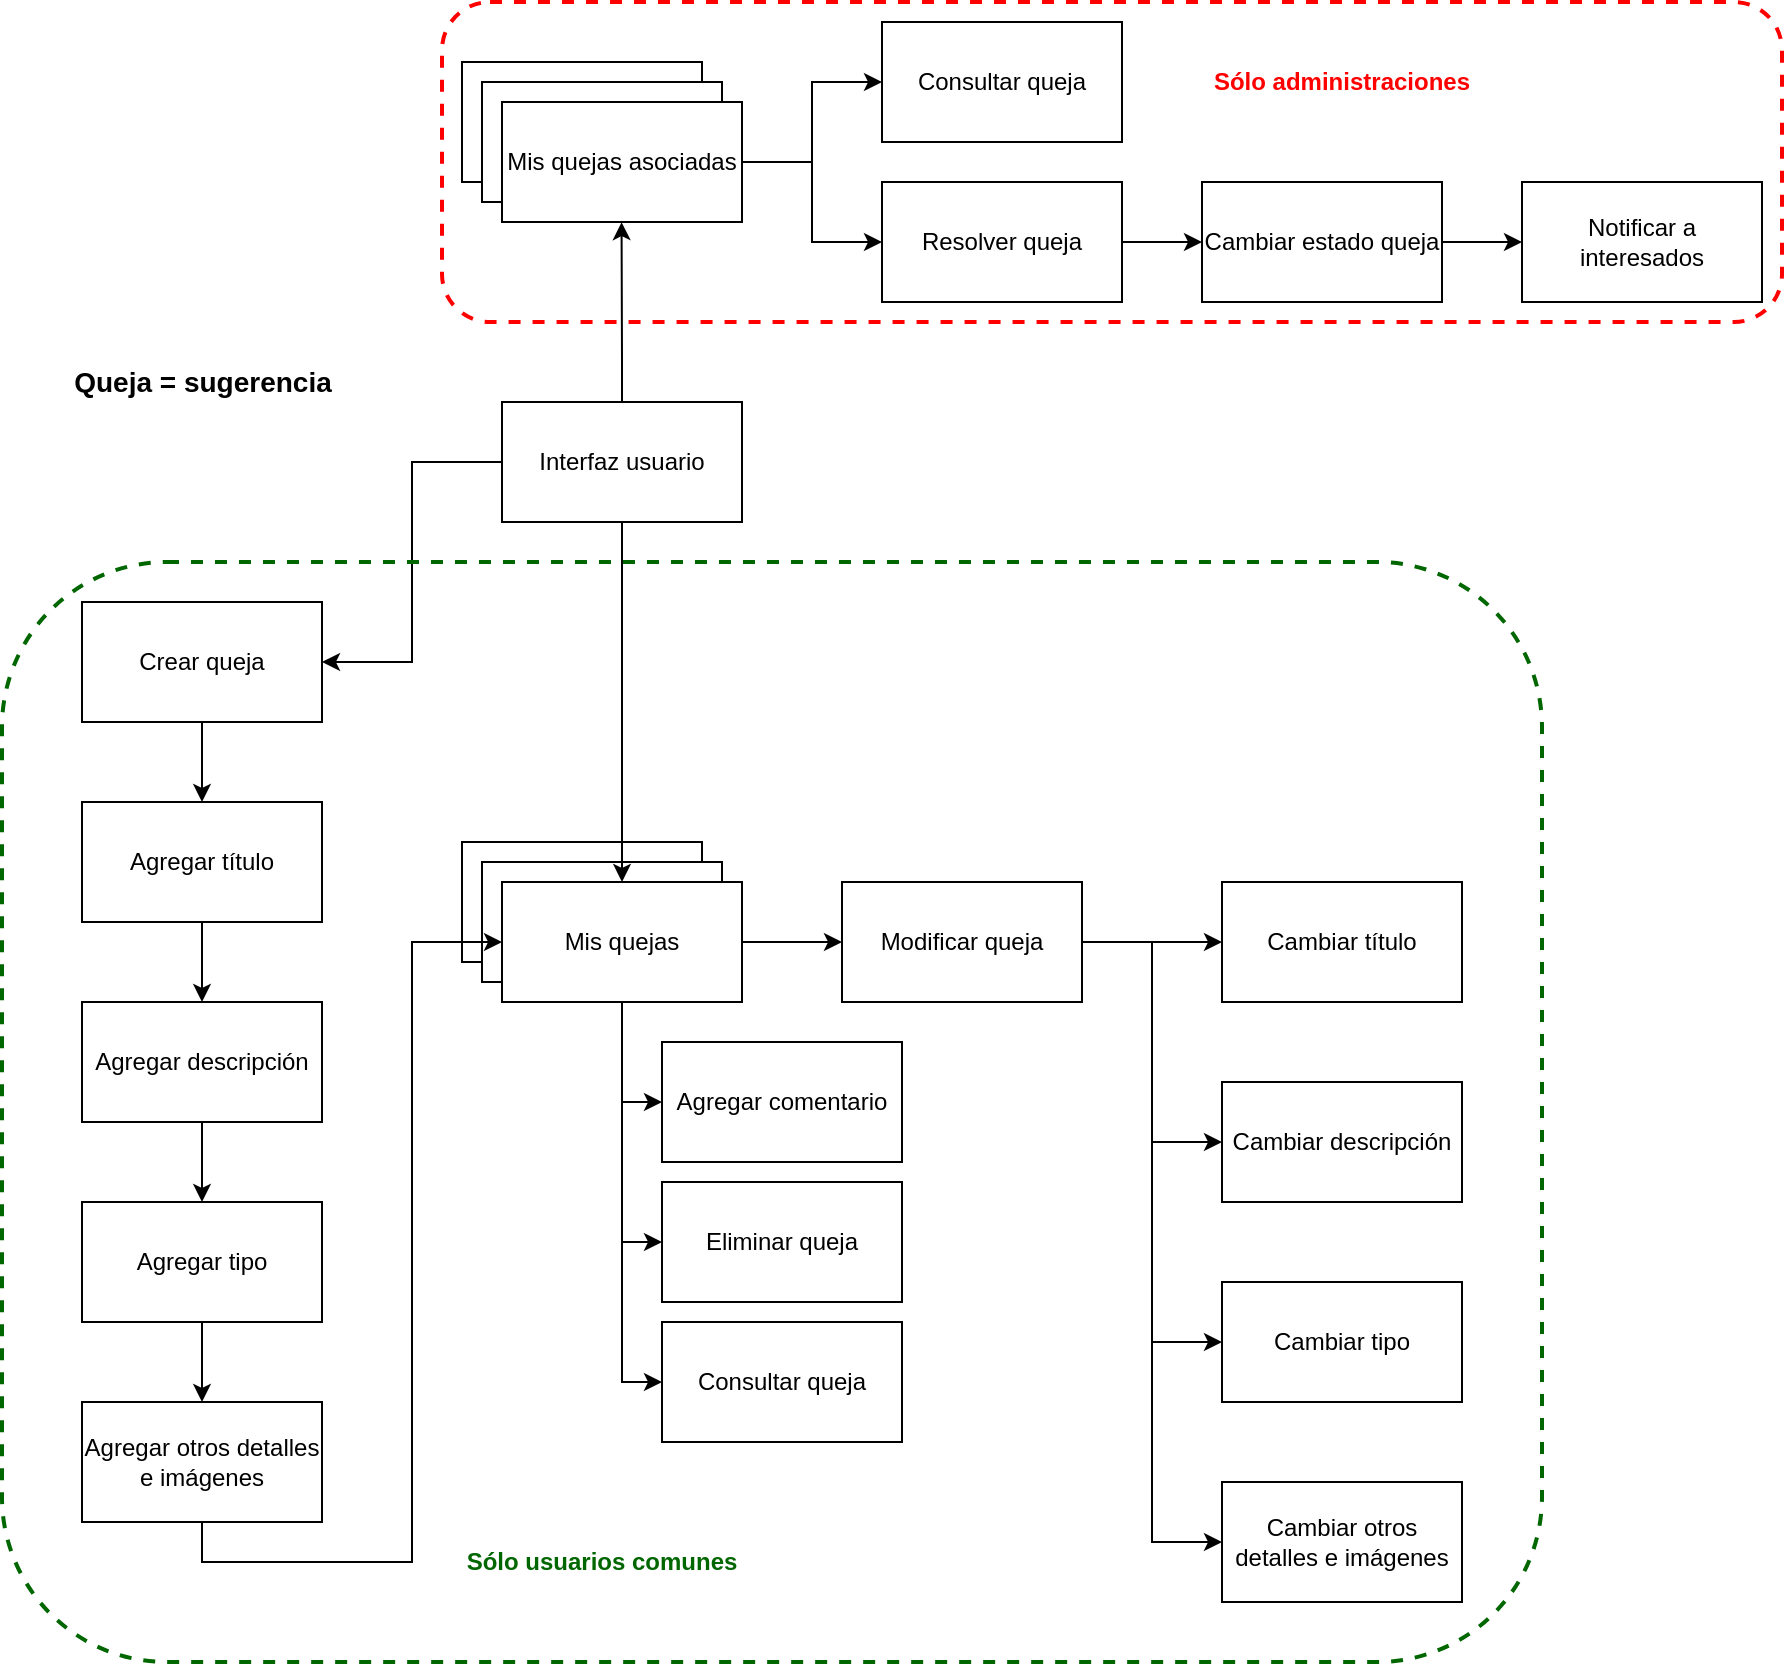 <mxfile version="13.10.9" type="device"><diagram id="sAkFdntxxVKDGzRh1vf1" name="Page-1"><mxGraphModel dx="1422" dy="1941" grid="1" gridSize="10" guides="1" tooltips="1" connect="1" arrows="1" fold="1" page="1" pageScale="1" pageWidth="827" pageHeight="1169" math="0" shadow="0"><root><mxCell id="0"/><mxCell id="1" parent="0"/><mxCell id="Bn__qHzrrqRkop1zz7Qq-13" value="" style="edgeStyle=orthogonalEdgeStyle;rounded=0;orthogonalLoop=1;jettySize=auto;html=1;" parent="1" source="Bn__qHzrrqRkop1zz7Qq-1" target="Bn__qHzrrqRkop1zz7Qq-5" edge="1"><mxGeometry relative="1" as="geometry"/></mxCell><mxCell id="Bn__qHzrrqRkop1zz7Qq-1" value="Crear queja" style="rounded=0;whiteSpace=wrap;html=1;" parent="1" vertex="1"><mxGeometry x="90" y="220" width="120" height="60" as="geometry"/></mxCell><mxCell id="Bn__qHzrrqRkop1zz7Qq-3" value="Queja = sugerencia" style="text;html=1;align=center;verticalAlign=middle;resizable=0;points=[];autosize=1;fontStyle=1;fontSize=14;" parent="1" vertex="1"><mxGeometry x="80" y="100" width="140" height="20" as="geometry"/></mxCell><mxCell id="Bn__qHzrrqRkop1zz7Qq-4" value="Eliminar queja" style="rounded=0;whiteSpace=wrap;html=1;" parent="1" vertex="1"><mxGeometry x="380" y="510" width="120" height="60" as="geometry"/></mxCell><mxCell id="Bn__qHzrrqRkop1zz7Qq-14" value="" style="edgeStyle=orthogonalEdgeStyle;rounded=0;orthogonalLoop=1;jettySize=auto;html=1;" parent="1" source="Bn__qHzrrqRkop1zz7Qq-5" target="Bn__qHzrrqRkop1zz7Qq-6" edge="1"><mxGeometry relative="1" as="geometry"/></mxCell><mxCell id="Bn__qHzrrqRkop1zz7Qq-5" value="Agregar título" style="rounded=0;whiteSpace=wrap;html=1;" parent="1" vertex="1"><mxGeometry x="90" y="320" width="120" height="60" as="geometry"/></mxCell><mxCell id="Bn__qHzrrqRkop1zz7Qq-15" value="" style="edgeStyle=orthogonalEdgeStyle;rounded=0;orthogonalLoop=1;jettySize=auto;html=1;" parent="1" source="Bn__qHzrrqRkop1zz7Qq-6" target="Bn__qHzrrqRkop1zz7Qq-7" edge="1"><mxGeometry relative="1" as="geometry"/></mxCell><mxCell id="Bn__qHzrrqRkop1zz7Qq-6" value="Agregar descripción" style="rounded=0;whiteSpace=wrap;html=1;" parent="1" vertex="1"><mxGeometry x="90" y="420" width="120" height="60" as="geometry"/></mxCell><mxCell id="Bn__qHzrrqRkop1zz7Qq-16" value="" style="edgeStyle=orthogonalEdgeStyle;rounded=0;orthogonalLoop=1;jettySize=auto;html=1;" parent="1" source="Bn__qHzrrqRkop1zz7Qq-7" target="Bn__qHzrrqRkop1zz7Qq-8" edge="1"><mxGeometry relative="1" as="geometry"/></mxCell><mxCell id="Bn__qHzrrqRkop1zz7Qq-7" value="Agregar tipo" style="whiteSpace=wrap;html=1;" parent="1" vertex="1"><mxGeometry x="90" y="520" width="120" height="60" as="geometry"/></mxCell><mxCell id="Bn__qHzrrqRkop1zz7Qq-8" value="Agregar otros detalles e imágenes" style="whiteSpace=wrap;html=1;" parent="1" vertex="1"><mxGeometry x="90" y="620" width="120" height="60" as="geometry"/></mxCell><mxCell id="Bn__qHzrrqRkop1zz7Qq-11" value="" style="rounded=0;whiteSpace=wrap;html=1;" parent="1" vertex="1"><mxGeometry x="280" y="340" width="120" height="60" as="geometry"/></mxCell><mxCell id="Bn__qHzrrqRkop1zz7Qq-12" value="" style="rounded=0;whiteSpace=wrap;html=1;" parent="1" vertex="1"><mxGeometry x="290" y="350" width="120" height="60" as="geometry"/></mxCell><mxCell id="Bn__qHzrrqRkop1zz7Qq-36" value="" style="edgeStyle=orthogonalEdgeStyle;rounded=0;orthogonalLoop=1;jettySize=auto;html=1;" parent="1" source="Bn__qHzrrqRkop1zz7Qq-9" target="Bn__qHzrrqRkop1zz7Qq-19" edge="1"><mxGeometry relative="1" as="geometry"/></mxCell><mxCell id="Bn__qHzrrqRkop1zz7Qq-87" style="edgeStyle=orthogonalEdgeStyle;rounded=0;orthogonalLoop=1;jettySize=auto;html=1;exitX=0.5;exitY=1;exitDx=0;exitDy=0;entryX=0;entryY=0.5;entryDx=0;entryDy=0;" parent="1" source="Bn__qHzrrqRkop1zz7Qq-9" target="Bn__qHzrrqRkop1zz7Qq-46" edge="1"><mxGeometry relative="1" as="geometry"/></mxCell><mxCell id="Bn__qHzrrqRkop1zz7Qq-88" style="edgeStyle=orthogonalEdgeStyle;rounded=0;orthogonalLoop=1;jettySize=auto;html=1;exitX=0.5;exitY=1;exitDx=0;exitDy=0;entryX=0;entryY=0.5;entryDx=0;entryDy=0;" parent="1" source="Bn__qHzrrqRkop1zz7Qq-9" target="Bn__qHzrrqRkop1zz7Qq-4" edge="1"><mxGeometry relative="1" as="geometry"/></mxCell><mxCell id="Bn__qHzrrqRkop1zz7Qq-89" style="edgeStyle=orthogonalEdgeStyle;rounded=0;orthogonalLoop=1;jettySize=auto;html=1;exitX=0.5;exitY=1;exitDx=0;exitDy=0;entryX=0;entryY=0.5;entryDx=0;entryDy=0;" parent="1" source="Bn__qHzrrqRkop1zz7Qq-9" target="Bn__qHzrrqRkop1zz7Qq-86" edge="1"><mxGeometry relative="1" as="geometry"/></mxCell><mxCell id="Bn__qHzrrqRkop1zz7Qq-9" value="Mis quejas" style="whiteSpace=wrap;html=1;" parent="1" vertex="1"><mxGeometry x="300" y="360" width="120" height="60" as="geometry"/></mxCell><mxCell id="Bn__qHzrrqRkop1zz7Qq-38" style="edgeStyle=orthogonalEdgeStyle;rounded=0;orthogonalLoop=1;jettySize=auto;html=1;exitX=1;exitY=0.5;exitDx=0;exitDy=0;entryX=0;entryY=0.5;entryDx=0;entryDy=0;" parent="1" source="Bn__qHzrrqRkop1zz7Qq-19" target="Bn__qHzrrqRkop1zz7Qq-25" edge="1"><mxGeometry relative="1" as="geometry"/></mxCell><mxCell id="Bn__qHzrrqRkop1zz7Qq-39" style="edgeStyle=orthogonalEdgeStyle;rounded=0;orthogonalLoop=1;jettySize=auto;html=1;exitX=1;exitY=0.5;exitDx=0;exitDy=0;entryX=0;entryY=0.5;entryDx=0;entryDy=0;" parent="1" source="Bn__qHzrrqRkop1zz7Qq-19" target="Bn__qHzrrqRkop1zz7Qq-27" edge="1"><mxGeometry relative="1" as="geometry"/></mxCell><mxCell id="Bn__qHzrrqRkop1zz7Qq-40" style="edgeStyle=orthogonalEdgeStyle;rounded=0;orthogonalLoop=1;jettySize=auto;html=1;exitX=1;exitY=0.5;exitDx=0;exitDy=0;entryX=0;entryY=0.5;entryDx=0;entryDy=0;" parent="1" source="Bn__qHzrrqRkop1zz7Qq-19" target="Bn__qHzrrqRkop1zz7Qq-21" edge="1"><mxGeometry relative="1" as="geometry"/></mxCell><mxCell id="Bn__qHzrrqRkop1zz7Qq-85" style="edgeStyle=orthogonalEdgeStyle;rounded=0;orthogonalLoop=1;jettySize=auto;html=1;exitX=1;exitY=0.5;exitDx=0;exitDy=0;entryX=0;entryY=0.5;entryDx=0;entryDy=0;" parent="1" source="Bn__qHzrrqRkop1zz7Qq-19" target="Bn__qHzrrqRkop1zz7Qq-23" edge="1"><mxGeometry relative="1" as="geometry"/></mxCell><mxCell id="Bn__qHzrrqRkop1zz7Qq-19" value="Modificar queja" style="rounded=0;whiteSpace=wrap;html=1;" parent="1" vertex="1"><mxGeometry x="470" y="360" width="120" height="60" as="geometry"/></mxCell><mxCell id="Bn__qHzrrqRkop1zz7Qq-21" value="Cambiar título" style="rounded=0;whiteSpace=wrap;html=1;" parent="1" vertex="1"><mxGeometry x="660" y="360" width="120" height="60" as="geometry"/></mxCell><mxCell id="Bn__qHzrrqRkop1zz7Qq-23" value="Cambiar&amp;nbsp;descripción" style="rounded=0;whiteSpace=wrap;html=1;" parent="1" vertex="1"><mxGeometry x="660" y="460" width="120" height="60" as="geometry"/></mxCell><mxCell id="Bn__qHzrrqRkop1zz7Qq-25" value="Cambiar&amp;nbsp;tipo" style="whiteSpace=wrap;html=1;" parent="1" vertex="1"><mxGeometry x="660" y="560" width="120" height="60" as="geometry"/></mxCell><mxCell id="Bn__qHzrrqRkop1zz7Qq-27" value="Cambiar&amp;nbsp;otros detalles e imágenes" style="whiteSpace=wrap;html=1;" parent="1" vertex="1"><mxGeometry x="660" y="660" width="120" height="60" as="geometry"/></mxCell><mxCell id="Bn__qHzrrqRkop1zz7Qq-17" style="edgeStyle=orthogonalEdgeStyle;rounded=0;orthogonalLoop=1;jettySize=auto;html=1;exitX=0.5;exitY=1;exitDx=0;exitDy=0;entryX=0;entryY=0.5;entryDx=0;entryDy=0;" parent="1" source="Bn__qHzrrqRkop1zz7Qq-8" target="Bn__qHzrrqRkop1zz7Qq-9" edge="1"><mxGeometry relative="1" as="geometry"/></mxCell><mxCell id="Bn__qHzrrqRkop1zz7Qq-44" style="edgeStyle=orthogonalEdgeStyle;rounded=0;orthogonalLoop=1;jettySize=auto;html=1;exitX=0;exitY=0.5;exitDx=0;exitDy=0;entryX=1;entryY=0.5;entryDx=0;entryDy=0;" parent="1" source="Bn__qHzrrqRkop1zz7Qq-41" target="Bn__qHzrrqRkop1zz7Qq-1" edge="1"><mxGeometry relative="1" as="geometry"/></mxCell><mxCell id="Bn__qHzrrqRkop1zz7Qq-45" style="edgeStyle=orthogonalEdgeStyle;rounded=0;orthogonalLoop=1;jettySize=auto;html=1;exitX=0.5;exitY=1;exitDx=0;exitDy=0;" parent="1" source="Bn__qHzrrqRkop1zz7Qq-41" target="Bn__qHzrrqRkop1zz7Qq-9" edge="1"><mxGeometry relative="1" as="geometry"/></mxCell><mxCell id="Bn__qHzrrqRkop1zz7Qq-101" style="edgeStyle=orthogonalEdgeStyle;rounded=0;orthogonalLoop=1;jettySize=auto;html=1;exitX=0.5;exitY=0;exitDx=0;exitDy=0;entryX=0.134;entryY=0.688;entryDx=0;entryDy=0;entryPerimeter=0;fontColor=#FF0000;" parent="1" source="Bn__qHzrrqRkop1zz7Qq-41" target="Bn__qHzrrqRkop1zz7Qq-99" edge="1"><mxGeometry relative="1" as="geometry"/></mxCell><mxCell id="Bn__qHzrrqRkop1zz7Qq-41" value="Interfaz usuario" style="rounded=0;whiteSpace=wrap;html=1;" parent="1" vertex="1"><mxGeometry x="300" y="120" width="120" height="60" as="geometry"/></mxCell><mxCell id="Bn__qHzrrqRkop1zz7Qq-46" value="Agregar comentario" style="rounded=0;whiteSpace=wrap;html=1;" parent="1" vertex="1"><mxGeometry x="380" y="440" width="120" height="60" as="geometry"/></mxCell><mxCell id="Bn__qHzrrqRkop1zz7Qq-80" value="" style="rounded=0;whiteSpace=wrap;html=1;" parent="1" vertex="1"><mxGeometry x="280" y="-50" width="120" height="60" as="geometry"/></mxCell><mxCell id="Bn__qHzrrqRkop1zz7Qq-81" value="" style="rounded=0;whiteSpace=wrap;html=1;" parent="1" vertex="1"><mxGeometry x="290" y="-40" width="120" height="60" as="geometry"/></mxCell><mxCell id="Bn__qHzrrqRkop1zz7Qq-95" style="edgeStyle=orthogonalEdgeStyle;rounded=0;orthogonalLoop=1;jettySize=auto;html=1;exitX=1;exitY=0.5;exitDx=0;exitDy=0;entryX=0;entryY=0.5;entryDx=0;entryDy=0;" parent="1" source="Bn__qHzrrqRkop1zz7Qq-82" target="Bn__qHzrrqRkop1zz7Qq-90" edge="1"><mxGeometry relative="1" as="geometry"/></mxCell><mxCell id="Bn__qHzrrqRkop1zz7Qq-96" style="edgeStyle=orthogonalEdgeStyle;rounded=0;orthogonalLoop=1;jettySize=auto;html=1;exitX=1;exitY=0.5;exitDx=0;exitDy=0;entryX=0;entryY=0.5;entryDx=0;entryDy=0;" parent="1" source="Bn__qHzrrqRkop1zz7Qq-82" target="Bn__qHzrrqRkop1zz7Qq-91" edge="1"><mxGeometry relative="1" as="geometry"/></mxCell><mxCell id="Bn__qHzrrqRkop1zz7Qq-82" value="Mis quejas asociadas" style="whiteSpace=wrap;html=1;" parent="1" vertex="1"><mxGeometry x="300" y="-30" width="120" height="60" as="geometry"/></mxCell><mxCell id="Bn__qHzrrqRkop1zz7Qq-86" value="Consultar queja" style="rounded=0;whiteSpace=wrap;html=1;" parent="1" vertex="1"><mxGeometry x="380" y="580" width="120" height="60" as="geometry"/></mxCell><mxCell id="Bn__qHzrrqRkop1zz7Qq-90" value="Consultar queja" style="rounded=0;whiteSpace=wrap;html=1;" parent="1" vertex="1"><mxGeometry x="490" y="-70" width="120" height="60" as="geometry"/></mxCell><mxCell id="Bn__qHzrrqRkop1zz7Qq-97" style="edgeStyle=orthogonalEdgeStyle;rounded=0;orthogonalLoop=1;jettySize=auto;html=1;exitX=1;exitY=0.5;exitDx=0;exitDy=0;entryX=0;entryY=0.5;entryDx=0;entryDy=0;" parent="1" source="Bn__qHzrrqRkop1zz7Qq-91" target="Bn__qHzrrqRkop1zz7Qq-92" edge="1"><mxGeometry relative="1" as="geometry"/></mxCell><mxCell id="Bn__qHzrrqRkop1zz7Qq-91" value="Resolver queja" style="rounded=0;whiteSpace=wrap;html=1;" parent="1" vertex="1"><mxGeometry x="490" y="10" width="120" height="60" as="geometry"/></mxCell><mxCell id="Bn__qHzrrqRkop1zz7Qq-98" value="" style="edgeStyle=orthogonalEdgeStyle;rounded=0;orthogonalLoop=1;jettySize=auto;html=1;" parent="1" source="Bn__qHzrrqRkop1zz7Qq-92" target="Bn__qHzrrqRkop1zz7Qq-93" edge="1"><mxGeometry relative="1" as="geometry"/></mxCell><mxCell id="Bn__qHzrrqRkop1zz7Qq-92" value="Cambiar estado queja" style="rounded=0;whiteSpace=wrap;html=1;" parent="1" vertex="1"><mxGeometry x="650" y="10" width="120" height="60" as="geometry"/></mxCell><mxCell id="Bn__qHzrrqRkop1zz7Qq-93" value="Notificar a interesados" style="rounded=0;whiteSpace=wrap;html=1;" parent="1" vertex="1"><mxGeometry x="810" y="10" width="120" height="60" as="geometry"/></mxCell><mxCell id="Bn__qHzrrqRkop1zz7Qq-99" value="" style="rounded=1;whiteSpace=wrap;html=1;fillColor=none;dashed=1;strokeColor=#FF0000;strokeWidth=2;" parent="1" vertex="1"><mxGeometry x="270" y="-80" width="670" height="160" as="geometry"/></mxCell><mxCell id="Bn__qHzrrqRkop1zz7Qq-100" value="Sólo administraciones" style="text;html=1;align=center;verticalAlign=middle;whiteSpace=wrap;rounded=0;dashed=1;fontColor=#FF0000;fontStyle=1" parent="1" vertex="1"><mxGeometry x="650" y="-50" width="140" height="20" as="geometry"/></mxCell><mxCell id="Bn__qHzrrqRkop1zz7Qq-102" value="" style="rounded=1;whiteSpace=wrap;html=1;dashed=1;strokeWidth=2;fillColor=none;perimeterSpacing=0;strokeColor=#006600;" parent="1" vertex="1"><mxGeometry x="50" y="200" width="770" height="550" as="geometry"/></mxCell><mxCell id="Bn__qHzrrqRkop1zz7Qq-103" value="&lt;font&gt;Sólo usuarios comunes&lt;/font&gt;" style="text;html=1;align=center;verticalAlign=middle;whiteSpace=wrap;rounded=0;dashed=1;fontStyle=1;fontColor=#006600;" parent="1" vertex="1"><mxGeometry x="280" y="690" width="140" height="20" as="geometry"/></mxCell></root></mxGraphModel></diagram></mxfile>